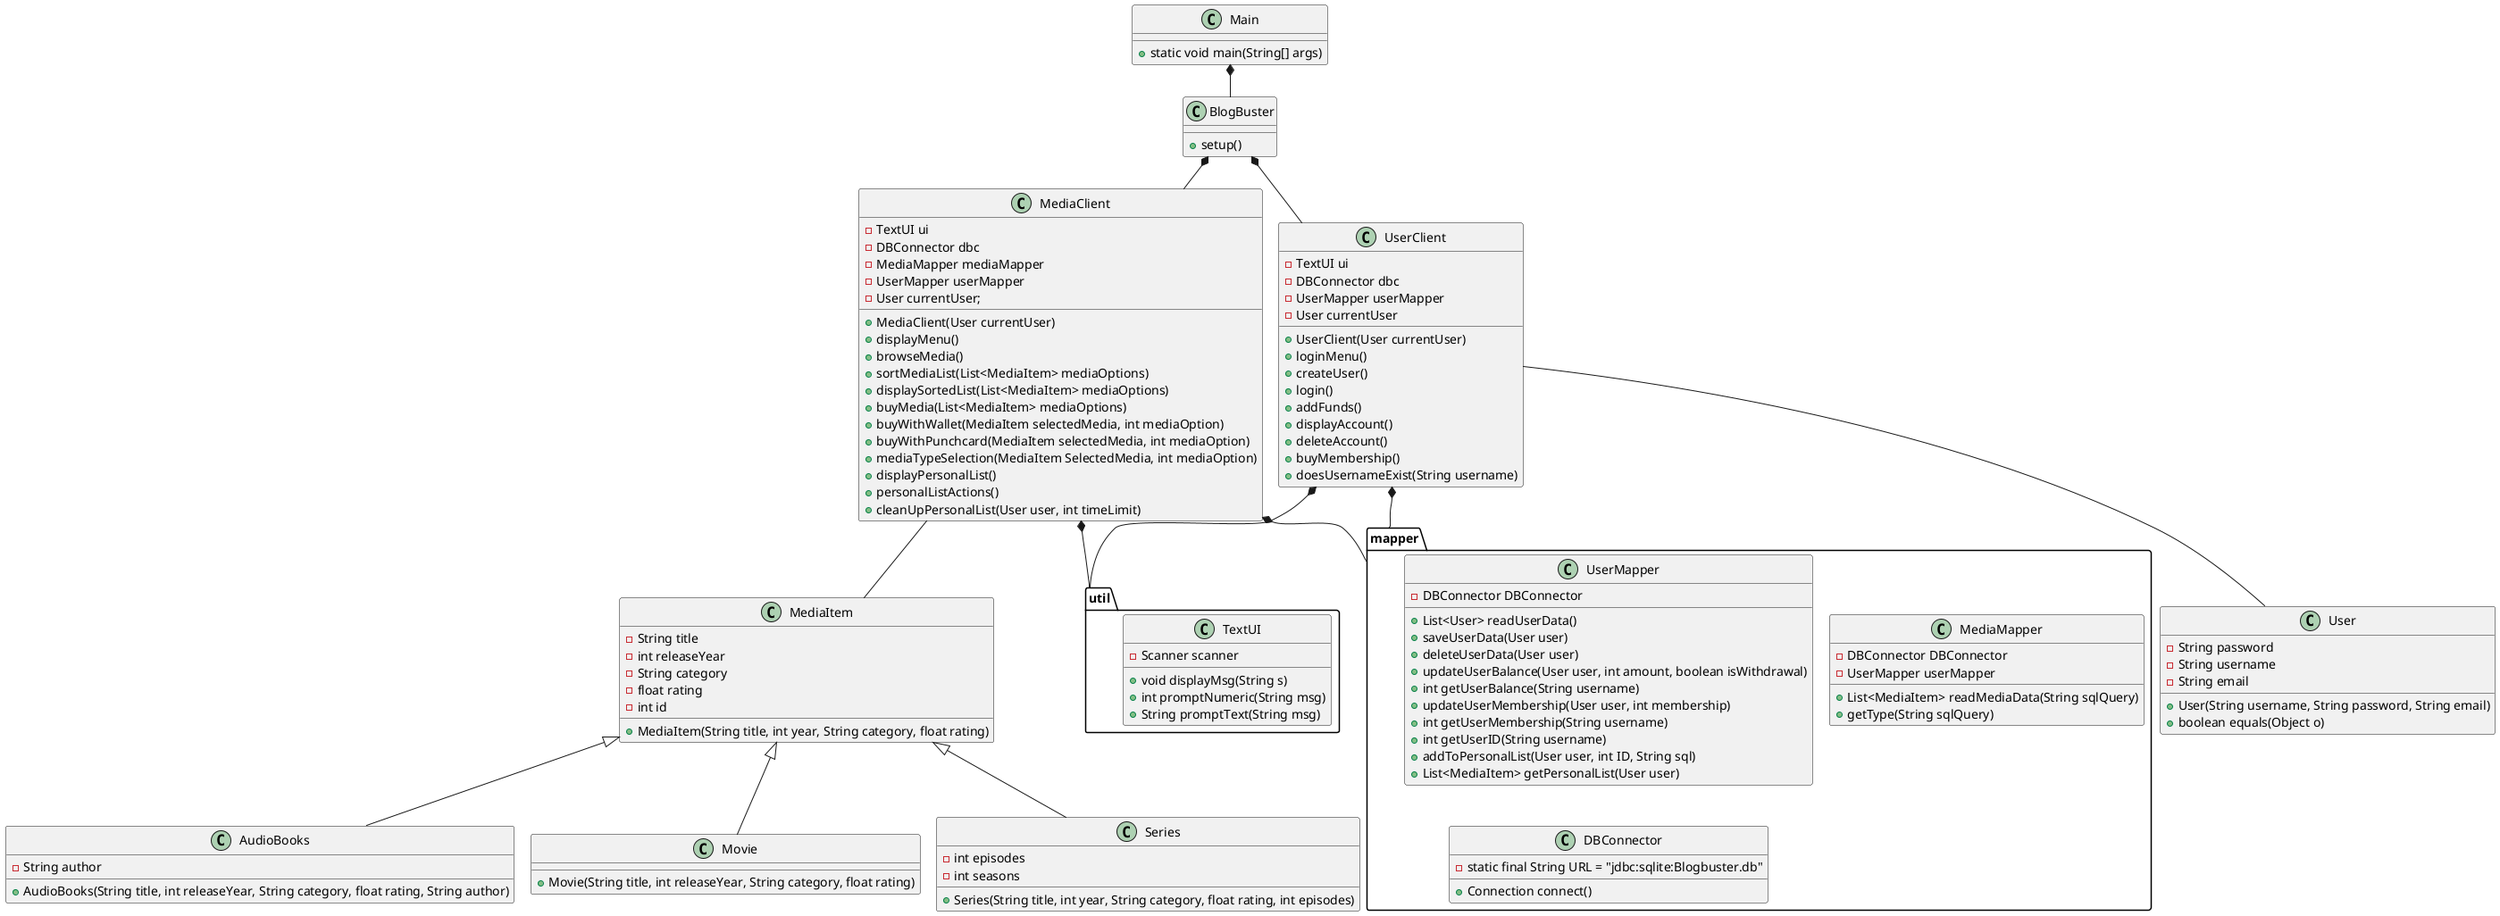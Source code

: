 @startuml
!pragma layout smetana

class Main{
+ static void main(String[] args)

}

class BlogBuster{
+setup()
}

class MediaItem{
- String title
- int releaseYear
- String category
- float rating
- int id
+MediaItem(String title, int year, String category, float rating)

}

class MediaClient{
-TextUI ui
-DBConnector dbc
- MediaMapper mediaMapper
- UserMapper userMapper
-User currentUser;
+MediaClient(User currentUser)
+displayMenu()
+browseMedia()
+sortMediaList(List<MediaItem> mediaOptions)
+displaySortedList(List<MediaItem> mediaOptions)
+buyMedia(List<MediaItem> mediaOptions)
+buyWithWallet(MediaItem selectedMedia, int mediaOption)
+buyWithPunchcard(MediaItem selectedMedia, int mediaOption)
+mediaTypeSelection(MediaItem SelectedMedia, int mediaOption)
+displayPersonalList()
+personalListActions()
+cleanUpPersonalList(User user, int timeLimit)

}


class User{
-String password
-String username
-String email
+User(String username, String password, String email)
+boolean equals(Object o)
}


class Movie{

+ Movie(String title, int releaseYear, String category, float rating)
}

class Series{
- int episodes
- int seasons
+Series(String title, int year, String category, float rating, int episodes)
}

class AudioBooks{
- String author
+ AudioBooks(String title, int releaseYear, String category, float rating, String author)
}


class UserClient{
-TextUI ui
-DBConnector dbc
- UserMapper userMapper
-User currentUser
+UserClient(User currentUser)
+loginMenu()
+createUser()
+login()
+addFunds()
+displayAccount()
+deleteAccount()
+buyMembership()
+doesUsernameExist(String username)
}


package "util" {
class TextUI{
- Scanner scanner
+void displayMsg(String s)
+int promptNumeric(String msg)
+String promptText(String msg)
}
}

package "mapper" {
class UserMapper {
- DBConnector DBConnector
+List<User> readUserData()
+saveUserData(User user)
+deleteUserData(User user)
+updateUserBalance(User user, int amount, boolean isWithdrawal)
+int getUserBalance(String username)
+updateUserMembership(User user, int membership)
+int getUserMembership(String username)
+int getUserID(String username)
+addToPersonalList(User user, int ID, String sql)
+List<MediaItem> getPersonalList(User user)

}
class MediaMapper {
- DBConnector DBConnector
- UserMapper userMapper
+List<MediaItem> readMediaData(String sqlQuery)
+getType(String sqlQuery)
}
class DBConnector{
-static final String URL = "jdbc:sqlite:Blogbuster.db"
+Connection connect()
}
}


MediaItem<|--Series
MediaItem <|-- Movie
Main *-- BlogBuster
MediaClient *-- "util"
MediaClient -- MediaItem
BlogBuster *-- UserClient
BlogBuster *-- MediaClient
UserClient -- User
UserClient *--"util"
UserClient *-- "mapper"
MediaClient *-- "mapper"
MediaItem <|-- AudioBooks

@enduml